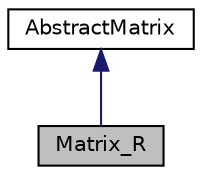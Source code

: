 digraph "Matrix_R"
{
 // LATEX_PDF_SIZE
  edge [fontname="Helvetica",fontsize="10",labelfontname="Helvetica",labelfontsize="10"];
  node [fontname="Helvetica",fontsize="10",shape=record];
  Node1 [label="Matrix_R",height=0.2,width=0.4,color="black", fillcolor="grey75", style="filled", fontcolor="black",tooltip="Matrix R is the Reaction matrix."];
  Node2 -> Node1 [dir="back",color="midnightblue",fontsize="10",style="solid",fontname="Helvetica"];
  Node2 [label="AbstractMatrix",height=0.2,width=0.4,color="black", fillcolor="white", style="filled",URL="$classAbstractMatrix.html",tooltip="Definition of an Abstract class for the matrices of the Darcy and Transport System."];
}
